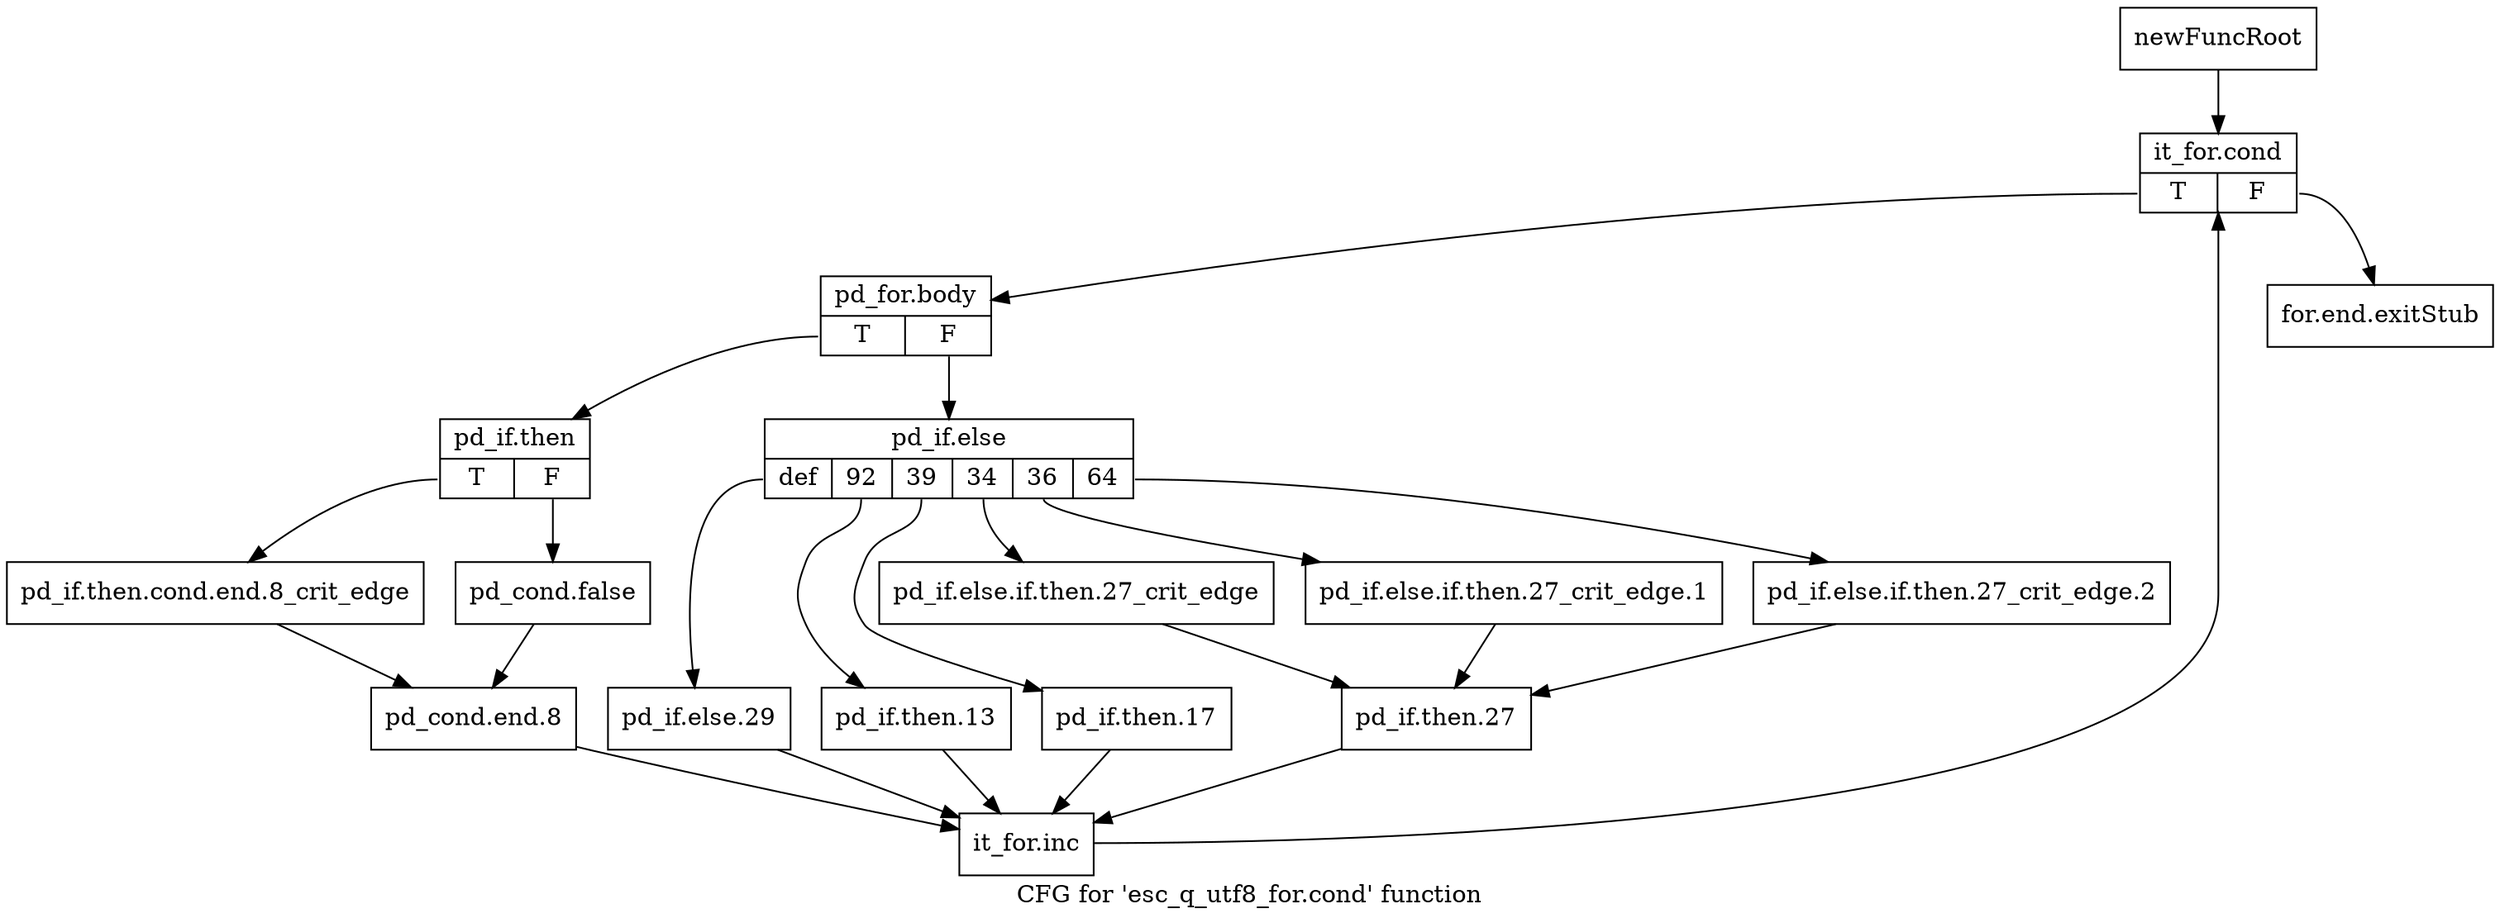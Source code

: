 digraph "CFG for 'esc_q_utf8_for.cond' function" {
	label="CFG for 'esc_q_utf8_for.cond' function";

	Node0x5884c40 [shape=record,label="{newFuncRoot}"];
	Node0x5884c40 -> Node0x5884ce0;
	Node0x5884c90 [shape=record,label="{for.end.exitStub}"];
	Node0x5884ce0 [shape=record,label="{it_for.cond|{<s0>T|<s1>F}}"];
	Node0x5884ce0:s0 -> Node0x5884d30;
	Node0x5884ce0:s1 -> Node0x5884c90;
	Node0x5884d30 [shape=record,label="{pd_for.body|{<s0>T|<s1>F}}"];
	Node0x5884d30:s0 -> Node0x5885000;
	Node0x5884d30:s1 -> Node0x5884d80;
	Node0x5884d80 [shape=record,label="{pd_if.else|{<s0>def|<s1>92|<s2>39|<s3>34|<s4>36|<s5>64}}"];
	Node0x5884d80:s0 -> Node0x5884fb0;
	Node0x5884d80:s1 -> Node0x5884f60;
	Node0x5884d80:s2 -> Node0x5884f10;
	Node0x5884d80:s3 -> Node0x5884e70;
	Node0x5884d80:s4 -> Node0x5884e20;
	Node0x5884d80:s5 -> Node0x5884dd0;
	Node0x5884dd0 [shape=record,label="{pd_if.else.if.then.27_crit_edge.2}"];
	Node0x5884dd0 -> Node0x5884ec0;
	Node0x5884e20 [shape=record,label="{pd_if.else.if.then.27_crit_edge.1}"];
	Node0x5884e20 -> Node0x5884ec0;
	Node0x5884e70 [shape=record,label="{pd_if.else.if.then.27_crit_edge}"];
	Node0x5884e70 -> Node0x5884ec0;
	Node0x5884ec0 [shape=record,label="{pd_if.then.27}"];
	Node0x5884ec0 -> Node0x5885140;
	Node0x5884f10 [shape=record,label="{pd_if.then.17}"];
	Node0x5884f10 -> Node0x5885140;
	Node0x5884f60 [shape=record,label="{pd_if.then.13}"];
	Node0x5884f60 -> Node0x5885140;
	Node0x5884fb0 [shape=record,label="{pd_if.else.29}"];
	Node0x5884fb0 -> Node0x5885140;
	Node0x5885000 [shape=record,label="{pd_if.then|{<s0>T|<s1>F}}"];
	Node0x5885000:s0 -> Node0x58850a0;
	Node0x5885000:s1 -> Node0x5885050;
	Node0x5885050 [shape=record,label="{pd_cond.false}"];
	Node0x5885050 -> Node0x58850f0;
	Node0x58850a0 [shape=record,label="{pd_if.then.cond.end.8_crit_edge}"];
	Node0x58850a0 -> Node0x58850f0;
	Node0x58850f0 [shape=record,label="{pd_cond.end.8}"];
	Node0x58850f0 -> Node0x5885140;
	Node0x5885140 [shape=record,label="{it_for.inc}"];
	Node0x5885140 -> Node0x5884ce0;
}
